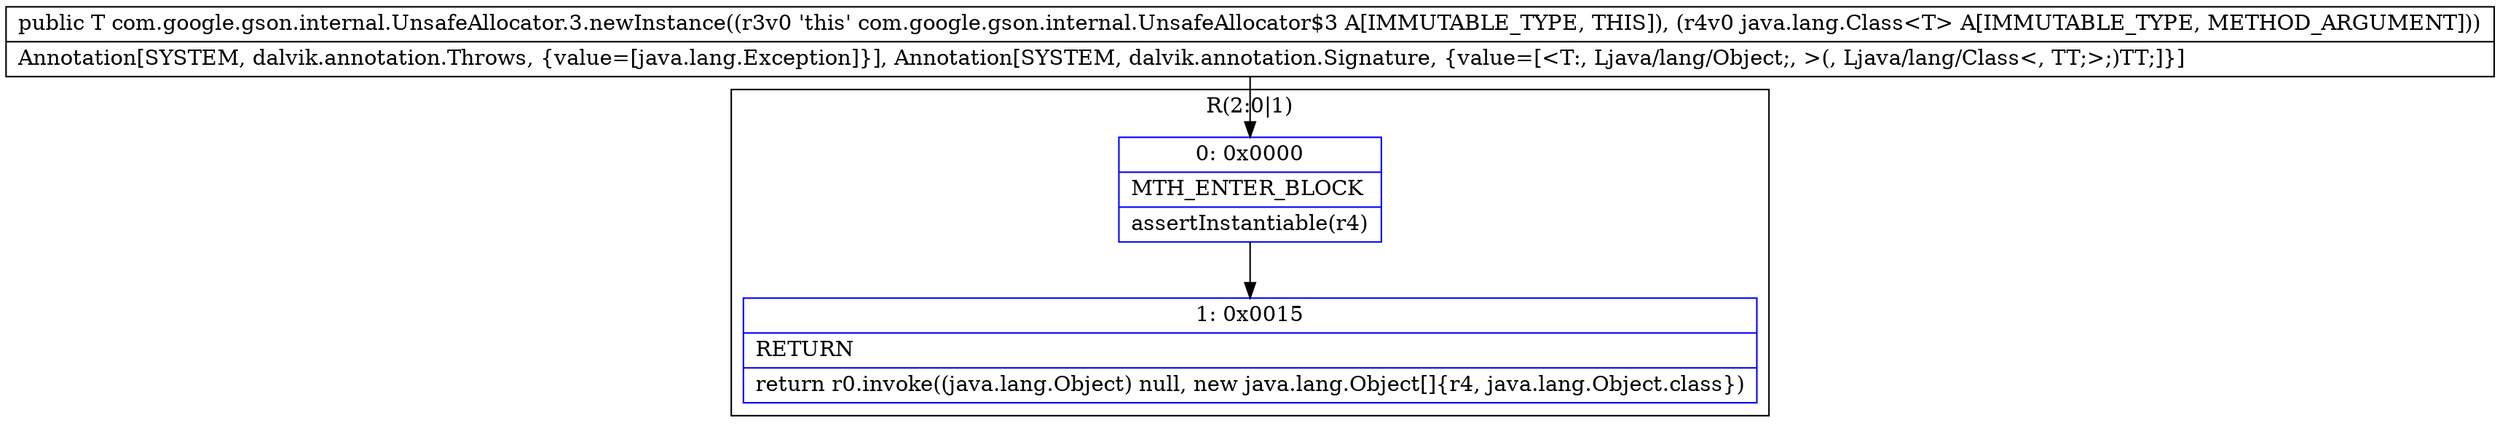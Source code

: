 digraph "CFG forcom.google.gson.internal.UnsafeAllocator.3.newInstance(Ljava\/lang\/Class;)Ljava\/lang\/Object;" {
subgraph cluster_Region_245518972 {
label = "R(2:0|1)";
node [shape=record,color=blue];
Node_0 [shape=record,label="{0\:\ 0x0000|MTH_ENTER_BLOCK\l|assertInstantiable(r4)\l}"];
Node_1 [shape=record,label="{1\:\ 0x0015|RETURN\l|return r0.invoke((java.lang.Object) null, new java.lang.Object[]\{r4, java.lang.Object.class\})\l}"];
}
MethodNode[shape=record,label="{public T com.google.gson.internal.UnsafeAllocator.3.newInstance((r3v0 'this' com.google.gson.internal.UnsafeAllocator$3 A[IMMUTABLE_TYPE, THIS]), (r4v0 java.lang.Class\<T\> A[IMMUTABLE_TYPE, METHOD_ARGUMENT]))  | Annotation[SYSTEM, dalvik.annotation.Throws, \{value=[java.lang.Exception]\}], Annotation[SYSTEM, dalvik.annotation.Signature, \{value=[\<T:, Ljava\/lang\/Object;, \>(, Ljava\/lang\/Class\<, TT;\>;)TT;]\}]\l}"];
MethodNode -> Node_0;
Node_0 -> Node_1;
}

